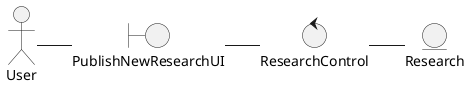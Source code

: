 @startuml uc4_publish_research
:User: as actor
boundary "PublishNewResearchUI" as interface
control "ResearchControl" as controller
entity "Research" as database

'connections
actor -r-- interface
interface -r-- controller
controller -r-- database

@enduml
